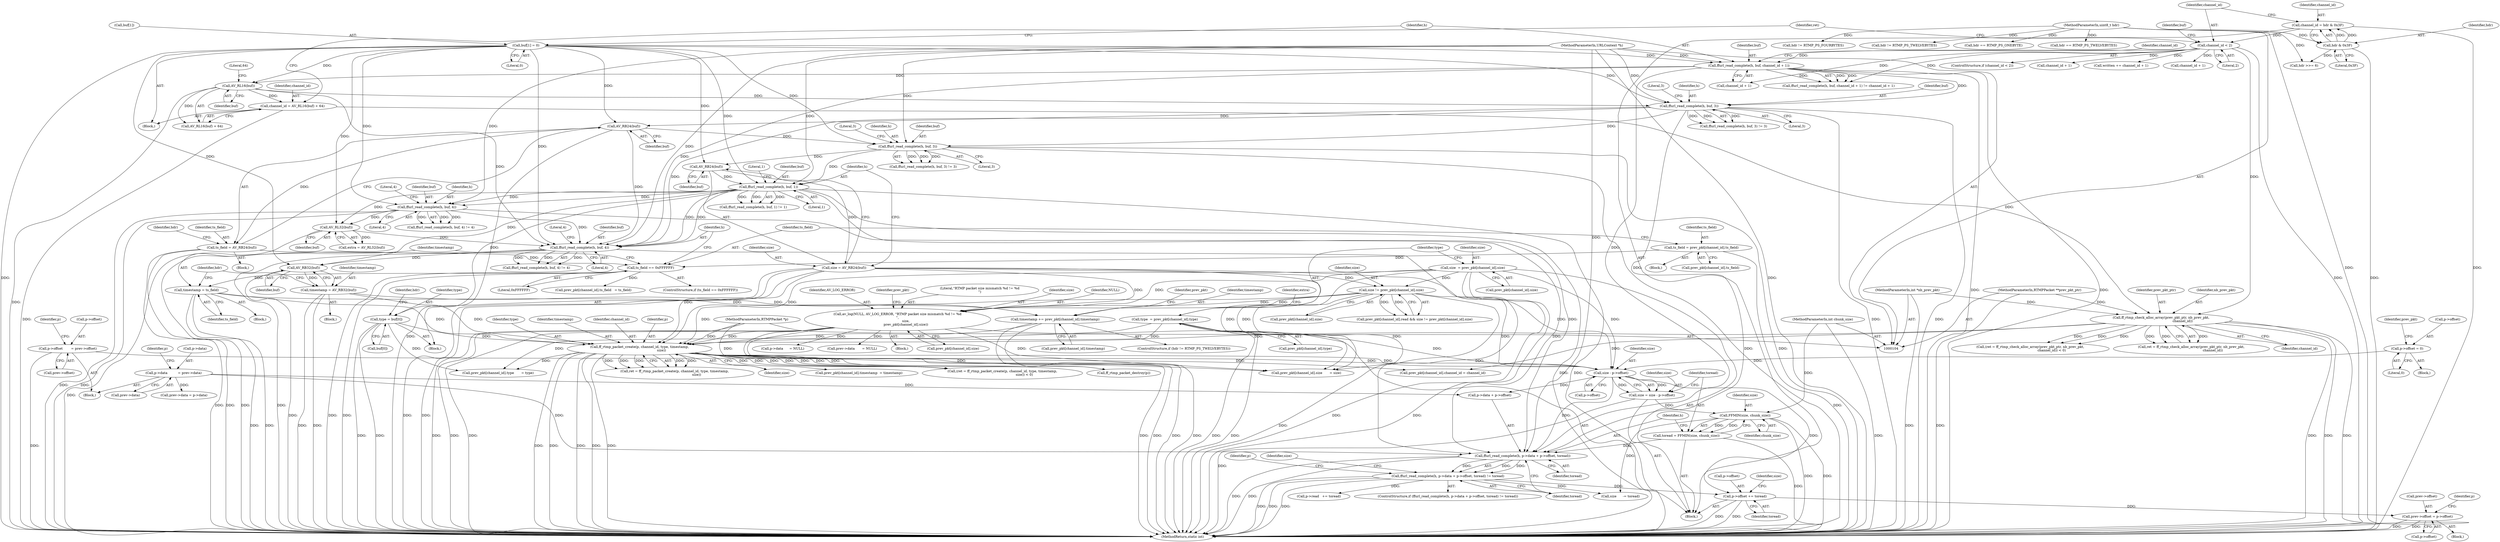 digraph "0_FFmpeg_7d57ca4d9a75562fa32e40766211de150f8b3ee7@pointer" {
"1000601" [label="(Call,prev->offset = p->offset)"];
"1000570" [label="(Call,p->offset += toread)"];
"1000544" [label="(Call,ffurl_read_complete(h, p->data + p->offset, toread) != toread)"];
"1000545" [label="(Call,ffurl_read_complete(h, p->data + p->offset, toread))"];
"1000309" [label="(Call,ffurl_read_complete(h, buf, 4))"];
"1000226" [label="(Call,ffurl_read_complete(h, buf, 3))"];
"1000148" [label="(Call,ffurl_read_complete(h, buf, channel_id + 1))"];
"1000105" [label="(MethodParameterIn,URLContext *h)"];
"1000141" [label="(Call,buf[1] = 0)"];
"1000137" [label="(Call,channel_id < 2)"];
"1000131" [label="(Call,channel_id = hdr & 0x3F)"];
"1000133" [label="(Call,hdr & 0x3F)"];
"1000110" [label="(MethodParameterIn,uint8_t hdr)"];
"1000168" [label="(Call,AV_RL16(buf))"];
"1000265" [label="(Call,ffurl_read_complete(h, buf, 1))"];
"1000248" [label="(Call,ffurl_read_complete(h, buf, 3))"];
"1000239" [label="(Call,AV_RB24(buf))"];
"1000261" [label="(Call,AV_RB24(buf))"];
"1000287" [label="(Call,ffurl_read_complete(h, buf, 4))"];
"1000300" [label="(Call,AV_RL32(buf))"];
"1000428" [label="(Call,p->data          = prev->data)"];
"1000533" [label="(Call,size - p->offset)"];
"1000186" [label="(Call,size  = prev_pkt[channel_id].size)"];
"1000386" [label="(Call,ff_rtmp_packet_create(p, channel_id, type, timestamp,\n                                          size))"];
"1000106" [label="(MethodParameterIn,RTMPPacket *p)"];
"1000175" [label="(Call,ff_rtmp_check_alloc_array(prev_pkt_ptr, nb_prev_pkt,\n                                         channel_id))"];
"1000108" [label="(MethodParameterIn,RTMPPacket **prev_pkt_ptr)"];
"1000109" [label="(MethodParameterIn,int *nb_prev_pkt)"];
"1000165" [label="(Call,channel_id = AV_RL16(buf) + 64)"];
"1000193" [label="(Call,type  = prev_pkt[channel_id].type)"];
"1000275" [label="(Call,type = buf[0])"];
"1000330" [label="(Call,timestamp += prev_pkt[channel_id].timestamp)"];
"1000317" [label="(Call,timestamp = AV_RB32(buf))"];
"1000319" [label="(Call,AV_RB32(buf))"];
"1000323" [label="(Call,timestamp = ts_field)"];
"1000303" [label="(Call,ts_field == 0xFFFFFF)"];
"1000215" [label="(Call,ts_field = prev_pkt[channel_id].ts_field)"];
"1000237" [label="(Call,ts_field = AV_RB24(buf))"];
"1000344" [label="(Call,size != prev_pkt[channel_id].size)"];
"1000259" [label="(Call,size = AV_RB24(buf))"];
"1000352" [label="(Call,av_log(NULL, AV_LOG_ERROR, \"RTMP packet size mismatch %d != %d\n\",\n                size,\n                prev_pkt[channel_id].size))"];
"1000400" [label="(Call,p->offset = 0)"];
"1000470" [label="(Call,p->offset        = prev->offset)"];
"1000538" [label="(Call,toread = FFMIN(size, chunk_size))"];
"1000540" [label="(Call,FFMIN(size, chunk_size))"];
"1000531" [label="(Call,size = size - p->offset)"];
"1000107" [label="(MethodParameterIn,int chunk_size)"];
"1000503" [label="(Call,prev_pkt[channel_id].channel_id = channel_id)"];
"1000303" [label="(Call,ts_field == 0xFFFFFF)"];
"1000400" [label="(Call,p->offset = 0)"];
"1000353" [label="(Identifier,NULL)"];
"1000195" [label="(Call,prev_pkt[channel_id].type)"];
"1000143" [label="(Identifier,buf)"];
"1000538" [label="(Call,toread = FFMIN(size, chunk_size))"];
"1000305" [label="(Literal,0xFFFFFF)"];
"1000420" [label="(Block,)"];
"1000261" [label="(Call,AV_RB24(buf))"];
"1000267" [label="(Identifier,buf)"];
"1000565" [label="(Call,p->read   += toread)"];
"1000389" [label="(Identifier,type)"];
"1000166" [label="(Identifier,channel_id)"];
"1000354" [label="(Identifier,AV_LOG_ERROR)"];
"1000324" [label="(Identifier,timestamp)"];
"1000281" [label="(Call,hdr == RTMP_PS_TWELVEBYTES)"];
"1000432" [label="(Call,prev->data)"];
"1000187" [label="(Identifier,size)"];
"1000541" [label="(Identifier,size)"];
"1000135" [label="(Literal,0x3F)"];
"1000214" [label="(Block,)"];
"1000510" [label="(Call,prev_pkt[channel_id].type       = type)"];
"1000265" [label="(Call,ffurl_read_complete(h, buf, 1))"];
"1000558" [label="(Identifier,p)"];
"1000111" [label="(Block,)"];
"1000155" [label="(Identifier,channel_id)"];
"1000328" [label="(Identifier,hdr)"];
"1000176" [label="(Identifier,prev_pkt_ptr)"];
"1000386" [label="(Call,ff_rtmp_packet_create(p, channel_id, type, timestamp,\n                                          size))"];
"1000308" [label="(Call,ffurl_read_complete(h, buf, 4) != 4)"];
"1000608" [label="(Call,p->data      = NULL)"];
"1000322" [label="(Block,)"];
"1000140" [label="(Block,)"];
"1000243" [label="(Identifier,hdr)"];
"1000587" [label="(Call,prev->data = p->data)"];
"1000563" [label="(Identifier,size)"];
"1000318" [label="(Identifier,timestamp)"];
"1000312" [label="(Literal,4)"];
"1000268" [label="(Literal,1)"];
"1000252" [label="(Literal,3)"];
"1000341" [label="(Identifier,prev_pkt)"];
"1000534" [label="(Identifier,size)"];
"1000106" [label="(MethodParameterIn,RTMPPacket *p)"];
"1000145" [label="(Literal,0)"];
"1000300" [label="(Call,AV_RL32(buf))"];
"1000404" [label="(Literal,0)"];
"1000533" [label="(Call,size - p->offset)"];
"1000579" [label="(Block,)"];
"1000346" [label="(Call,prev_pkt[channel_id].size)"];
"1000493" [label="(Call,prev->data       = NULL)"];
"1000390" [label="(Identifier,timestamp)"];
"1000365" [label="(Identifier,prev_pkt)"];
"1000160" [label="(Call,written += channel_id + 1)"];
"1000186" [label="(Call,size  = prev_pkt[channel_id].size)"];
"1000547" [label="(Call,p->data + p->offset)"];
"1000545" [label="(Call,ffurl_read_complete(h, p->data + p->offset, toread))"];
"1000325" [label="(Identifier,ts_field)"];
"1000383" [label="(Call,(ret = ff_rtmp_packet_create(p, channel_id, type, timestamp,\n                                          size)) < 0)"];
"1000228" [label="(Identifier,buf)"];
"1000384" [label="(Call,ret = ff_rtmp_packet_create(p, channel_id, type, timestamp,\n                                          size))"];
"1000605" [label="(Call,p->offset)"];
"1000165" [label="(Call,channel_id = AV_RL16(buf) + 64)"];
"1000260" [label="(Identifier,size)"];
"1000311" [label="(Identifier,buf)"];
"1000562" [label="(Call,size      -= toread)"];
"1000330" [label="(Call,timestamp += prev_pkt[channel_id].timestamp)"];
"1000401" [label="(Call,p->offset)"];
"1000226" [label="(Call,ffurl_read_complete(h, buf, 3))"];
"1000194" [label="(Identifier,type)"];
"1000215" [label="(Call,ts_field = prev_pkt[channel_id].ts_field)"];
"1000543" [label="(ControlStructure,if (ffurl_read_complete(h, p->data + p->offset, toread) != toread))"];
"1000289" [label="(Identifier,buf)"];
"1000470" [label="(Call,p->offset        = prev->offset)"];
"1000137" [label="(Call,channel_id < 2)"];
"1000245" [label="(Block,)"];
"1000162" [label="(Call,channel_id + 1)"];
"1000471" [label="(Call,p->offset)"];
"1000225" [label="(Call,ffurl_read_complete(h, buf, 3) != 3)"];
"1000412" [label="(Call,prev_pkt[channel_id].timestamp  = timestamp)"];
"1000345" [label="(Identifier,size)"];
"1000344" [label="(Call,size != prev_pkt[channel_id].size)"];
"1000175" [label="(Call,ff_rtmp_check_alloc_array(prev_pkt_ptr, nb_prev_pkt,\n                                         channel_id))"];
"1000242" [label="(Call,hdr != RTMP_PS_FOURBYTES)"];
"1000388" [label="(Identifier,channel_id)"];
"1000408" [label="(Identifier,prev_pkt)"];
"1000381" [label="(Block,)"];
"1000554" [label="(Identifier,toread)"];
"1000229" [label="(Literal,3)"];
"1000151" [label="(Call,channel_id + 1)"];
"1000262" [label="(Identifier,buf)"];
"1000107" [label="(MethodParameterIn,int chunk_size)"];
"1000177" [label="(Identifier,nb_prev_pkt)"];
"1000248" [label="(Call,ffurl_read_complete(h, buf, 3))"];
"1000132" [label="(Identifier,channel_id)"];
"1000217" [label="(Call,prev_pkt[channel_id].ts_field)"];
"1000288" [label="(Identifier,h)"];
"1000105" [label="(MethodParameterIn,URLContext *h)"];
"1000320" [label="(Identifier,buf)"];
"1000302" [label="(ControlStructure,if (ts_field == 0xFFFFFF))"];
"1000601" [label="(Call,prev->offset = p->offset)"];
"1000238" [label="(Identifier,ts_field)"];
"1000277" [label="(Call,buf[0])"];
"1000251" [label="(Literal,3)"];
"1000304" [label="(Identifier,ts_field)"];
"1000131" [label="(Call,channel_id = hdr & 0x3F)"];
"1000602" [label="(Call,prev->offset)"];
"1000230" [label="(Literal,3)"];
"1000150" [label="(Identifier,buf)"];
"1000169" [label="(Identifier,buf)"];
"1000276" [label="(Identifier,type)"];
"1000227" [label="(Identifier,h)"];
"1000313" [label="(Literal,4)"];
"1000429" [label="(Call,p->data)"];
"1000306" [label="(Block,)"];
"1000134" [label="(Identifier,hdr)"];
"1000201" [label="(Identifier,extra)"];
"1000323" [label="(Call,timestamp = ts_field)"];
"1000290" [label="(Literal,4)"];
"1000249" [label="(Identifier,h)"];
"1000174" [label="(Identifier,ret)"];
"1000327" [label="(Call,hdr != RTMP_PS_TWELVEBYTES)"];
"1000310" [label="(Identifier,h)"];
"1000540" [label="(Call,FFMIN(size, chunk_size))"];
"1000250" [label="(Identifier,buf)"];
"1000577" [label="(Identifier,size)"];
"1000141" [label="(Call,buf[1] = 0)"];
"1000188" [label="(Call,prev_pkt[channel_id].size)"];
"1000247" [label="(Call,ffurl_read_complete(h, buf, 3) != 3)"];
"1000110" [label="(MethodParameterIn,uint8_t hdr)"];
"1000148" [label="(Call,ffurl_read_complete(h, buf, channel_id + 1))"];
"1000542" [label="(Identifier,chunk_size)"];
"1000173" [label="(Call,ret = ff_rtmp_check_alloc_array(prev_pkt_ptr, nb_prev_pkt,\n                                         channel_id))"];
"1000167" [label="(Call,AV_RL16(buf) + 64)"];
"1000351" [label="(Block,)"];
"1000391" [label="(Identifier,size)"];
"1000555" [label="(Identifier,toread)"];
"1000269" [label="(Literal,1)"];
"1000428" [label="(Call,p->data          = prev->data)"];
"1000223" [label="(Block,)"];
"1000571" [label="(Call,p->offset)"];
"1000109" [label="(MethodParameterIn,int *nb_prev_pkt)"];
"1000627" [label="(MethodReturn,static int)"];
"1000535" [label="(Call,p->offset)"];
"1000309" [label="(Call,ffurl_read_complete(h, buf, 4))"];
"1000139" [label="(Literal,2)"];
"1000319" [label="(Call,AV_RB32(buf))"];
"1000544" [label="(Call,ffurl_read_complete(h, p->data + p->offset, toread) != toread)"];
"1000570" [label="(Call,p->offset += toread)"];
"1000286" [label="(Call,ffurl_read_complete(h, buf, 4) != 4)"];
"1000387" [label="(Identifier,p)"];
"1000326" [label="(ControlStructure,if (hdr != RTMP_PS_TWELVEBYTES))"];
"1000331" [label="(Identifier,timestamp)"];
"1000557" [label="(Call,ff_rtmp_packet_destroy(p))"];
"1000357" [label="(Call,prev_pkt[channel_id].size)"];
"1000211" [label="(Call,hdr == RTMP_PS_ONEBYTE)"];
"1000437" [label="(Identifier,p)"];
"1000352" [label="(Call,av_log(NULL, AV_LOG_ERROR, \"RTMP packet size mismatch %d != %d\n\",\n                size,\n                prev_pkt[channel_id].size))"];
"1000539" [label="(Identifier,toread)"];
"1000531" [label="(Call,size = size - p->offset)"];
"1000178" [label="(Identifier,channel_id)"];
"1000216" [label="(Identifier,ts_field)"];
"1000298" [label="(Call,extra = AV_RL32(buf))"];
"1000207" [label="(Call,hdr >>= 6)"];
"1000136" [label="(ControlStructure,if (channel_id < 2))"];
"1000610" [label="(Identifier,p)"];
"1000108" [label="(MethodParameterIn,RTMPPacket **prev_pkt_ptr)"];
"1000266" [label="(Identifier,h)"];
"1000275" [label="(Call,type = buf[0])"];
"1000317" [label="(Call,timestamp = AV_RB32(buf))"];
"1000291" [label="(Literal,4)"];
"1000532" [label="(Identifier,size)"];
"1000474" [label="(Call,prev->offset)"];
"1000170" [label="(Literal,64)"];
"1000133" [label="(Call,hdr & 0x3F)"];
"1000142" [label="(Call,buf[1])"];
"1000338" [label="(Call,prev_pkt[channel_id].read && size != prev_pkt[channel_id].size)"];
"1000574" [label="(Identifier,toread)"];
"1000301" [label="(Identifier,buf)"];
"1000355" [label="(Literal,\"RTMP packet size mismatch %d != %d\n\")"];
"1000287" [label="(Call,ffurl_read_complete(h, buf, 4))"];
"1000237" [label="(Call,ts_field = AV_RB24(buf))"];
"1000332" [label="(Call,prev_pkt[channel_id].timestamp)"];
"1000282" [label="(Identifier,hdr)"];
"1000168" [label="(Call,AV_RL16(buf))"];
"1000138" [label="(Identifier,channel_id)"];
"1000154" [label="(Call,channel_id + 1)"];
"1000546" [label="(Identifier,h)"];
"1000264" [label="(Call,ffurl_read_complete(h, buf, 1) != 1)"];
"1000405" [label="(Call,prev_pkt[channel_id].ts_field   = ts_field)"];
"1000149" [label="(Identifier,h)"];
"1000479" [label="(Identifier,p)"];
"1000259" [label="(Call,size = AV_RB24(buf))"];
"1000517" [label="(Call,prev_pkt[channel_id].size       = size)"];
"1000193" [label="(Call,type  = prev_pkt[channel_id].type)"];
"1000356" [label="(Identifier,size)"];
"1000147" [label="(Call,ffurl_read_complete(h, buf, channel_id + 1) != channel_id + 1)"];
"1000172" [label="(Call,(ret = ff_rtmp_check_alloc_array(prev_pkt_ptr, nb_prev_pkt,\n                                         channel_id)) < 0)"];
"1000240" [label="(Identifier,buf)"];
"1000239" [label="(Call,AV_RB24(buf))"];
"1000601" -> "1000579"  [label="AST: "];
"1000601" -> "1000605"  [label="CFG: "];
"1000602" -> "1000601"  [label="AST: "];
"1000605" -> "1000601"  [label="AST: "];
"1000610" -> "1000601"  [label="CFG: "];
"1000601" -> "1000627"  [label="DDG: "];
"1000601" -> "1000627"  [label="DDG: "];
"1000570" -> "1000601"  [label="DDG: "];
"1000570" -> "1000111"  [label="AST: "];
"1000570" -> "1000574"  [label="CFG: "];
"1000571" -> "1000570"  [label="AST: "];
"1000574" -> "1000570"  [label="AST: "];
"1000577" -> "1000570"  [label="CFG: "];
"1000570" -> "1000627"  [label="DDG: "];
"1000570" -> "1000627"  [label="DDG: "];
"1000544" -> "1000570"  [label="DDG: "];
"1000533" -> "1000570"  [label="DDG: "];
"1000544" -> "1000543"  [label="AST: "];
"1000544" -> "1000555"  [label="CFG: "];
"1000545" -> "1000544"  [label="AST: "];
"1000555" -> "1000544"  [label="AST: "];
"1000558" -> "1000544"  [label="CFG: "];
"1000563" -> "1000544"  [label="CFG: "];
"1000544" -> "1000627"  [label="DDG: "];
"1000544" -> "1000627"  [label="DDG: "];
"1000544" -> "1000627"  [label="DDG: "];
"1000545" -> "1000544"  [label="DDG: "];
"1000545" -> "1000544"  [label="DDG: "];
"1000545" -> "1000544"  [label="DDG: "];
"1000544" -> "1000562"  [label="DDG: "];
"1000544" -> "1000565"  [label="DDG: "];
"1000545" -> "1000554"  [label="CFG: "];
"1000546" -> "1000545"  [label="AST: "];
"1000547" -> "1000545"  [label="AST: "];
"1000554" -> "1000545"  [label="AST: "];
"1000555" -> "1000545"  [label="CFG: "];
"1000545" -> "1000627"  [label="DDG: "];
"1000545" -> "1000627"  [label="DDG: "];
"1000309" -> "1000545"  [label="DDG: "];
"1000226" -> "1000545"  [label="DDG: "];
"1000148" -> "1000545"  [label="DDG: "];
"1000265" -> "1000545"  [label="DDG: "];
"1000287" -> "1000545"  [label="DDG: "];
"1000105" -> "1000545"  [label="DDG: "];
"1000428" -> "1000545"  [label="DDG: "];
"1000533" -> "1000545"  [label="DDG: "];
"1000538" -> "1000545"  [label="DDG: "];
"1000309" -> "1000308"  [label="AST: "];
"1000309" -> "1000312"  [label="CFG: "];
"1000310" -> "1000309"  [label="AST: "];
"1000311" -> "1000309"  [label="AST: "];
"1000312" -> "1000309"  [label="AST: "];
"1000313" -> "1000309"  [label="CFG: "];
"1000309" -> "1000627"  [label="DDG: "];
"1000309" -> "1000627"  [label="DDG: "];
"1000309" -> "1000308"  [label="DDG: "];
"1000309" -> "1000308"  [label="DDG: "];
"1000309" -> "1000308"  [label="DDG: "];
"1000226" -> "1000309"  [label="DDG: "];
"1000148" -> "1000309"  [label="DDG: "];
"1000265" -> "1000309"  [label="DDG: "];
"1000265" -> "1000309"  [label="DDG: "];
"1000287" -> "1000309"  [label="DDG: "];
"1000105" -> "1000309"  [label="DDG: "];
"1000141" -> "1000309"  [label="DDG: "];
"1000168" -> "1000309"  [label="DDG: "];
"1000239" -> "1000309"  [label="DDG: "];
"1000300" -> "1000309"  [label="DDG: "];
"1000309" -> "1000319"  [label="DDG: "];
"1000226" -> "1000225"  [label="AST: "];
"1000226" -> "1000229"  [label="CFG: "];
"1000227" -> "1000226"  [label="AST: "];
"1000228" -> "1000226"  [label="AST: "];
"1000229" -> "1000226"  [label="AST: "];
"1000230" -> "1000226"  [label="CFG: "];
"1000226" -> "1000627"  [label="DDG: "];
"1000226" -> "1000627"  [label="DDG: "];
"1000226" -> "1000225"  [label="DDG: "];
"1000226" -> "1000225"  [label="DDG: "];
"1000226" -> "1000225"  [label="DDG: "];
"1000148" -> "1000226"  [label="DDG: "];
"1000105" -> "1000226"  [label="DDG: "];
"1000141" -> "1000226"  [label="DDG: "];
"1000168" -> "1000226"  [label="DDG: "];
"1000226" -> "1000239"  [label="DDG: "];
"1000226" -> "1000248"  [label="DDG: "];
"1000148" -> "1000147"  [label="AST: "];
"1000148" -> "1000151"  [label="CFG: "];
"1000149" -> "1000148"  [label="AST: "];
"1000150" -> "1000148"  [label="AST: "];
"1000151" -> "1000148"  [label="AST: "];
"1000155" -> "1000148"  [label="CFG: "];
"1000148" -> "1000627"  [label="DDG: "];
"1000148" -> "1000627"  [label="DDG: "];
"1000148" -> "1000147"  [label="DDG: "];
"1000148" -> "1000147"  [label="DDG: "];
"1000148" -> "1000147"  [label="DDG: "];
"1000105" -> "1000148"  [label="DDG: "];
"1000141" -> "1000148"  [label="DDG: "];
"1000137" -> "1000148"  [label="DDG: "];
"1000148" -> "1000168"  [label="DDG: "];
"1000105" -> "1000104"  [label="AST: "];
"1000105" -> "1000627"  [label="DDG: "];
"1000105" -> "1000248"  [label="DDG: "];
"1000105" -> "1000265"  [label="DDG: "];
"1000105" -> "1000287"  [label="DDG: "];
"1000141" -> "1000140"  [label="AST: "];
"1000141" -> "1000145"  [label="CFG: "];
"1000142" -> "1000141"  [label="AST: "];
"1000145" -> "1000141"  [label="AST: "];
"1000149" -> "1000141"  [label="CFG: "];
"1000141" -> "1000627"  [label="DDG: "];
"1000141" -> "1000168"  [label="DDG: "];
"1000141" -> "1000239"  [label="DDG: "];
"1000141" -> "1000248"  [label="DDG: "];
"1000141" -> "1000261"  [label="DDG: "];
"1000141" -> "1000265"  [label="DDG: "];
"1000141" -> "1000287"  [label="DDG: "];
"1000141" -> "1000300"  [label="DDG: "];
"1000141" -> "1000319"  [label="DDG: "];
"1000137" -> "1000136"  [label="AST: "];
"1000137" -> "1000139"  [label="CFG: "];
"1000138" -> "1000137"  [label="AST: "];
"1000139" -> "1000137"  [label="AST: "];
"1000143" -> "1000137"  [label="CFG: "];
"1000174" -> "1000137"  [label="CFG: "];
"1000137" -> "1000627"  [label="DDG: "];
"1000131" -> "1000137"  [label="DDG: "];
"1000137" -> "1000151"  [label="DDG: "];
"1000137" -> "1000147"  [label="DDG: "];
"1000137" -> "1000154"  [label="DDG: "];
"1000137" -> "1000160"  [label="DDG: "];
"1000137" -> "1000162"  [label="DDG: "];
"1000137" -> "1000175"  [label="DDG: "];
"1000131" -> "1000111"  [label="AST: "];
"1000131" -> "1000133"  [label="CFG: "];
"1000132" -> "1000131"  [label="AST: "];
"1000133" -> "1000131"  [label="AST: "];
"1000138" -> "1000131"  [label="CFG: "];
"1000131" -> "1000627"  [label="DDG: "];
"1000133" -> "1000131"  [label="DDG: "];
"1000133" -> "1000131"  [label="DDG: "];
"1000133" -> "1000135"  [label="CFG: "];
"1000134" -> "1000133"  [label="AST: "];
"1000135" -> "1000133"  [label="AST: "];
"1000133" -> "1000627"  [label="DDG: "];
"1000110" -> "1000133"  [label="DDG: "];
"1000133" -> "1000207"  [label="DDG: "];
"1000110" -> "1000104"  [label="AST: "];
"1000110" -> "1000627"  [label="DDG: "];
"1000110" -> "1000207"  [label="DDG: "];
"1000110" -> "1000211"  [label="DDG: "];
"1000110" -> "1000242"  [label="DDG: "];
"1000110" -> "1000281"  [label="DDG: "];
"1000110" -> "1000327"  [label="DDG: "];
"1000168" -> "1000167"  [label="AST: "];
"1000168" -> "1000169"  [label="CFG: "];
"1000169" -> "1000168"  [label="AST: "];
"1000170" -> "1000168"  [label="CFG: "];
"1000168" -> "1000627"  [label="DDG: "];
"1000168" -> "1000165"  [label="DDG: "];
"1000168" -> "1000167"  [label="DDG: "];
"1000265" -> "1000264"  [label="AST: "];
"1000265" -> "1000268"  [label="CFG: "];
"1000266" -> "1000265"  [label="AST: "];
"1000267" -> "1000265"  [label="AST: "];
"1000268" -> "1000265"  [label="AST: "];
"1000269" -> "1000265"  [label="CFG: "];
"1000265" -> "1000627"  [label="DDG: "];
"1000265" -> "1000627"  [label="DDG: "];
"1000265" -> "1000264"  [label="DDG: "];
"1000265" -> "1000264"  [label="DDG: "];
"1000265" -> "1000264"  [label="DDG: "];
"1000248" -> "1000265"  [label="DDG: "];
"1000261" -> "1000265"  [label="DDG: "];
"1000265" -> "1000275"  [label="DDG: "];
"1000265" -> "1000287"  [label="DDG: "];
"1000265" -> "1000287"  [label="DDG: "];
"1000265" -> "1000300"  [label="DDG: "];
"1000265" -> "1000319"  [label="DDG: "];
"1000248" -> "1000247"  [label="AST: "];
"1000248" -> "1000251"  [label="CFG: "];
"1000249" -> "1000248"  [label="AST: "];
"1000250" -> "1000248"  [label="AST: "];
"1000251" -> "1000248"  [label="AST: "];
"1000252" -> "1000248"  [label="CFG: "];
"1000248" -> "1000627"  [label="DDG: "];
"1000248" -> "1000627"  [label="DDG: "];
"1000248" -> "1000247"  [label="DDG: "];
"1000248" -> "1000247"  [label="DDG: "];
"1000248" -> "1000247"  [label="DDG: "];
"1000239" -> "1000248"  [label="DDG: "];
"1000248" -> "1000261"  [label="DDG: "];
"1000239" -> "1000237"  [label="AST: "];
"1000239" -> "1000240"  [label="CFG: "];
"1000240" -> "1000239"  [label="AST: "];
"1000237" -> "1000239"  [label="CFG: "];
"1000239" -> "1000627"  [label="DDG: "];
"1000239" -> "1000237"  [label="DDG: "];
"1000261" -> "1000259"  [label="AST: "];
"1000261" -> "1000262"  [label="CFG: "];
"1000262" -> "1000261"  [label="AST: "];
"1000259" -> "1000261"  [label="CFG: "];
"1000261" -> "1000259"  [label="DDG: "];
"1000287" -> "1000286"  [label="AST: "];
"1000287" -> "1000290"  [label="CFG: "];
"1000288" -> "1000287"  [label="AST: "];
"1000289" -> "1000287"  [label="AST: "];
"1000290" -> "1000287"  [label="AST: "];
"1000291" -> "1000287"  [label="CFG: "];
"1000287" -> "1000627"  [label="DDG: "];
"1000287" -> "1000627"  [label="DDG: "];
"1000287" -> "1000286"  [label="DDG: "];
"1000287" -> "1000286"  [label="DDG: "];
"1000287" -> "1000286"  [label="DDG: "];
"1000287" -> "1000300"  [label="DDG: "];
"1000300" -> "1000298"  [label="AST: "];
"1000300" -> "1000301"  [label="CFG: "];
"1000301" -> "1000300"  [label="AST: "];
"1000298" -> "1000300"  [label="CFG: "];
"1000300" -> "1000627"  [label="DDG: "];
"1000300" -> "1000298"  [label="DDG: "];
"1000428" -> "1000420"  [label="AST: "];
"1000428" -> "1000432"  [label="CFG: "];
"1000429" -> "1000428"  [label="AST: "];
"1000432" -> "1000428"  [label="AST: "];
"1000437" -> "1000428"  [label="CFG: "];
"1000428" -> "1000547"  [label="DDG: "];
"1000428" -> "1000587"  [label="DDG: "];
"1000533" -> "1000531"  [label="AST: "];
"1000533" -> "1000535"  [label="CFG: "];
"1000534" -> "1000533"  [label="AST: "];
"1000535" -> "1000533"  [label="AST: "];
"1000531" -> "1000533"  [label="CFG: "];
"1000533" -> "1000531"  [label="DDG: "];
"1000533" -> "1000531"  [label="DDG: "];
"1000186" -> "1000533"  [label="DDG: "];
"1000386" -> "1000533"  [label="DDG: "];
"1000344" -> "1000533"  [label="DDG: "];
"1000352" -> "1000533"  [label="DDG: "];
"1000259" -> "1000533"  [label="DDG: "];
"1000400" -> "1000533"  [label="DDG: "];
"1000470" -> "1000533"  [label="DDG: "];
"1000533" -> "1000547"  [label="DDG: "];
"1000186" -> "1000111"  [label="AST: "];
"1000186" -> "1000188"  [label="CFG: "];
"1000187" -> "1000186"  [label="AST: "];
"1000188" -> "1000186"  [label="AST: "];
"1000194" -> "1000186"  [label="CFG: "];
"1000186" -> "1000627"  [label="DDG: "];
"1000186" -> "1000627"  [label="DDG: "];
"1000186" -> "1000344"  [label="DDG: "];
"1000186" -> "1000352"  [label="DDG: "];
"1000186" -> "1000386"  [label="DDG: "];
"1000186" -> "1000517"  [label="DDG: "];
"1000386" -> "1000384"  [label="AST: "];
"1000386" -> "1000391"  [label="CFG: "];
"1000387" -> "1000386"  [label="AST: "];
"1000388" -> "1000386"  [label="AST: "];
"1000389" -> "1000386"  [label="AST: "];
"1000390" -> "1000386"  [label="AST: "];
"1000391" -> "1000386"  [label="AST: "];
"1000384" -> "1000386"  [label="CFG: "];
"1000386" -> "1000627"  [label="DDG: "];
"1000386" -> "1000627"  [label="DDG: "];
"1000386" -> "1000627"  [label="DDG: "];
"1000386" -> "1000627"  [label="DDG: "];
"1000386" -> "1000627"  [label="DDG: "];
"1000386" -> "1000383"  [label="DDG: "];
"1000386" -> "1000383"  [label="DDG: "];
"1000386" -> "1000383"  [label="DDG: "];
"1000386" -> "1000383"  [label="DDG: "];
"1000386" -> "1000383"  [label="DDG: "];
"1000386" -> "1000384"  [label="DDG: "];
"1000386" -> "1000384"  [label="DDG: "];
"1000386" -> "1000384"  [label="DDG: "];
"1000386" -> "1000384"  [label="DDG: "];
"1000386" -> "1000384"  [label="DDG: "];
"1000106" -> "1000386"  [label="DDG: "];
"1000175" -> "1000386"  [label="DDG: "];
"1000193" -> "1000386"  [label="DDG: "];
"1000275" -> "1000386"  [label="DDG: "];
"1000330" -> "1000386"  [label="DDG: "];
"1000317" -> "1000386"  [label="DDG: "];
"1000323" -> "1000386"  [label="DDG: "];
"1000344" -> "1000386"  [label="DDG: "];
"1000352" -> "1000386"  [label="DDG: "];
"1000259" -> "1000386"  [label="DDG: "];
"1000386" -> "1000412"  [label="DDG: "];
"1000386" -> "1000503"  [label="DDG: "];
"1000386" -> "1000510"  [label="DDG: "];
"1000386" -> "1000517"  [label="DDG: "];
"1000386" -> "1000557"  [label="DDG: "];
"1000106" -> "1000104"  [label="AST: "];
"1000106" -> "1000627"  [label="DDG: "];
"1000106" -> "1000557"  [label="DDG: "];
"1000175" -> "1000173"  [label="AST: "];
"1000175" -> "1000178"  [label="CFG: "];
"1000176" -> "1000175"  [label="AST: "];
"1000177" -> "1000175"  [label="AST: "];
"1000178" -> "1000175"  [label="AST: "];
"1000173" -> "1000175"  [label="CFG: "];
"1000175" -> "1000627"  [label="DDG: "];
"1000175" -> "1000627"  [label="DDG: "];
"1000175" -> "1000627"  [label="DDG: "];
"1000175" -> "1000172"  [label="DDG: "];
"1000175" -> "1000172"  [label="DDG: "];
"1000175" -> "1000172"  [label="DDG: "];
"1000175" -> "1000173"  [label="DDG: "];
"1000175" -> "1000173"  [label="DDG: "];
"1000175" -> "1000173"  [label="DDG: "];
"1000108" -> "1000175"  [label="DDG: "];
"1000109" -> "1000175"  [label="DDG: "];
"1000165" -> "1000175"  [label="DDG: "];
"1000175" -> "1000503"  [label="DDG: "];
"1000108" -> "1000104"  [label="AST: "];
"1000108" -> "1000627"  [label="DDG: "];
"1000109" -> "1000104"  [label="AST: "];
"1000109" -> "1000627"  [label="DDG: "];
"1000165" -> "1000140"  [label="AST: "];
"1000165" -> "1000167"  [label="CFG: "];
"1000166" -> "1000165"  [label="AST: "];
"1000167" -> "1000165"  [label="AST: "];
"1000174" -> "1000165"  [label="CFG: "];
"1000165" -> "1000627"  [label="DDG: "];
"1000193" -> "1000111"  [label="AST: "];
"1000193" -> "1000195"  [label="CFG: "];
"1000194" -> "1000193"  [label="AST: "];
"1000195" -> "1000193"  [label="AST: "];
"1000201" -> "1000193"  [label="CFG: "];
"1000193" -> "1000627"  [label="DDG: "];
"1000193" -> "1000627"  [label="DDG: "];
"1000193" -> "1000510"  [label="DDG: "];
"1000275" -> "1000245"  [label="AST: "];
"1000275" -> "1000277"  [label="CFG: "];
"1000276" -> "1000275"  [label="AST: "];
"1000277" -> "1000275"  [label="AST: "];
"1000282" -> "1000275"  [label="CFG: "];
"1000275" -> "1000627"  [label="DDG: "];
"1000275" -> "1000627"  [label="DDG: "];
"1000275" -> "1000510"  [label="DDG: "];
"1000330" -> "1000326"  [label="AST: "];
"1000330" -> "1000332"  [label="CFG: "];
"1000331" -> "1000330"  [label="AST: "];
"1000332" -> "1000330"  [label="AST: "];
"1000341" -> "1000330"  [label="CFG: "];
"1000330" -> "1000627"  [label="DDG: "];
"1000330" -> "1000627"  [label="DDG: "];
"1000317" -> "1000330"  [label="DDG: "];
"1000323" -> "1000330"  [label="DDG: "];
"1000317" -> "1000306"  [label="AST: "];
"1000317" -> "1000319"  [label="CFG: "];
"1000318" -> "1000317"  [label="AST: "];
"1000319" -> "1000317"  [label="AST: "];
"1000328" -> "1000317"  [label="CFG: "];
"1000317" -> "1000627"  [label="DDG: "];
"1000317" -> "1000627"  [label="DDG: "];
"1000319" -> "1000317"  [label="DDG: "];
"1000319" -> "1000320"  [label="CFG: "];
"1000320" -> "1000319"  [label="AST: "];
"1000319" -> "1000627"  [label="DDG: "];
"1000323" -> "1000322"  [label="AST: "];
"1000323" -> "1000325"  [label="CFG: "];
"1000324" -> "1000323"  [label="AST: "];
"1000325" -> "1000323"  [label="AST: "];
"1000328" -> "1000323"  [label="CFG: "];
"1000323" -> "1000627"  [label="DDG: "];
"1000323" -> "1000627"  [label="DDG: "];
"1000303" -> "1000323"  [label="DDG: "];
"1000303" -> "1000302"  [label="AST: "];
"1000303" -> "1000305"  [label="CFG: "];
"1000304" -> "1000303"  [label="AST: "];
"1000305" -> "1000303"  [label="AST: "];
"1000310" -> "1000303"  [label="CFG: "];
"1000324" -> "1000303"  [label="CFG: "];
"1000303" -> "1000627"  [label="DDG: "];
"1000303" -> "1000627"  [label="DDG: "];
"1000215" -> "1000303"  [label="DDG: "];
"1000237" -> "1000303"  [label="DDG: "];
"1000303" -> "1000405"  [label="DDG: "];
"1000215" -> "1000214"  [label="AST: "];
"1000215" -> "1000217"  [label="CFG: "];
"1000216" -> "1000215"  [label="AST: "];
"1000217" -> "1000215"  [label="AST: "];
"1000304" -> "1000215"  [label="CFG: "];
"1000215" -> "1000627"  [label="DDG: "];
"1000237" -> "1000223"  [label="AST: "];
"1000238" -> "1000237"  [label="AST: "];
"1000243" -> "1000237"  [label="CFG: "];
"1000237" -> "1000627"  [label="DDG: "];
"1000237" -> "1000627"  [label="DDG: "];
"1000344" -> "1000338"  [label="AST: "];
"1000344" -> "1000346"  [label="CFG: "];
"1000345" -> "1000344"  [label="AST: "];
"1000346" -> "1000344"  [label="AST: "];
"1000338" -> "1000344"  [label="CFG: "];
"1000344" -> "1000627"  [label="DDG: "];
"1000344" -> "1000338"  [label="DDG: "];
"1000344" -> "1000338"  [label="DDG: "];
"1000259" -> "1000344"  [label="DDG: "];
"1000344" -> "1000352"  [label="DDG: "];
"1000344" -> "1000352"  [label="DDG: "];
"1000344" -> "1000517"  [label="DDG: "];
"1000259" -> "1000245"  [label="AST: "];
"1000260" -> "1000259"  [label="AST: "];
"1000266" -> "1000259"  [label="CFG: "];
"1000259" -> "1000627"  [label="DDG: "];
"1000259" -> "1000627"  [label="DDG: "];
"1000259" -> "1000352"  [label="DDG: "];
"1000259" -> "1000517"  [label="DDG: "];
"1000352" -> "1000351"  [label="AST: "];
"1000352" -> "1000357"  [label="CFG: "];
"1000353" -> "1000352"  [label="AST: "];
"1000354" -> "1000352"  [label="AST: "];
"1000355" -> "1000352"  [label="AST: "];
"1000356" -> "1000352"  [label="AST: "];
"1000357" -> "1000352"  [label="AST: "];
"1000365" -> "1000352"  [label="CFG: "];
"1000352" -> "1000627"  [label="DDG: "];
"1000352" -> "1000627"  [label="DDG: "];
"1000352" -> "1000627"  [label="DDG: "];
"1000352" -> "1000627"  [label="DDG: "];
"1000352" -> "1000493"  [label="DDG: "];
"1000352" -> "1000517"  [label="DDG: "];
"1000352" -> "1000608"  [label="DDG: "];
"1000400" -> "1000381"  [label="AST: "];
"1000400" -> "1000404"  [label="CFG: "];
"1000401" -> "1000400"  [label="AST: "];
"1000404" -> "1000400"  [label="AST: "];
"1000408" -> "1000400"  [label="CFG: "];
"1000470" -> "1000420"  [label="AST: "];
"1000470" -> "1000474"  [label="CFG: "];
"1000471" -> "1000470"  [label="AST: "];
"1000474" -> "1000470"  [label="AST: "];
"1000479" -> "1000470"  [label="CFG: "];
"1000470" -> "1000627"  [label="DDG: "];
"1000538" -> "1000111"  [label="AST: "];
"1000538" -> "1000540"  [label="CFG: "];
"1000539" -> "1000538"  [label="AST: "];
"1000540" -> "1000538"  [label="AST: "];
"1000546" -> "1000538"  [label="CFG: "];
"1000538" -> "1000627"  [label="DDG: "];
"1000540" -> "1000538"  [label="DDG: "];
"1000540" -> "1000538"  [label="DDG: "];
"1000540" -> "1000542"  [label="CFG: "];
"1000541" -> "1000540"  [label="AST: "];
"1000542" -> "1000540"  [label="AST: "];
"1000540" -> "1000627"  [label="DDG: "];
"1000540" -> "1000627"  [label="DDG: "];
"1000531" -> "1000540"  [label="DDG: "];
"1000107" -> "1000540"  [label="DDG: "];
"1000540" -> "1000562"  [label="DDG: "];
"1000531" -> "1000111"  [label="AST: "];
"1000532" -> "1000531"  [label="AST: "];
"1000539" -> "1000531"  [label="CFG: "];
"1000531" -> "1000627"  [label="DDG: "];
"1000107" -> "1000104"  [label="AST: "];
"1000107" -> "1000627"  [label="DDG: "];
}
